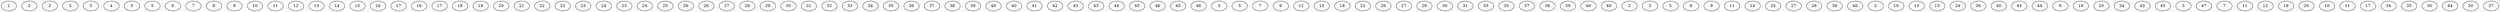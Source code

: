 // The Round Table
digraph {
	"0xfe5b161d2449f6754e8c9ce5eb7fb8623bf2a0fe000d75b9e9c0dca4cb174847" [label=1]
	"0xd6dbb32ebb5dacc3fa207ef760137e004ac1a24cd9e6a73131df837851cd445e" [label=2]
	"0x013f62fd5a5030ffcbf8e988e63e258a0dc10b185f64255f98c988584d0fbf13" [label=2]
	"0x7537f251f7d163a0ce3fd8fc1c8411bc1f546a745cf6a42d9d167f75ac2c9403" [label=3]
	"0x796a9b49166e3290be1df4497598a7b6b1c0f9441cdabed04a64ed5c6db9a6cf" [label=3]
	"0x852f866dd9c2cdcbe34cee38953d60600654533b64055ec78c068432db43e890" [label=4]
	"0xfb70431c45bbac990bd9d258b5c9200ca1ec9ec732c02a4f6ce86d33087d0a7d" [label=5]
	"0x0f3b72fc41f7970d102ab73cde54d1d57632727344a8a0c6739b6272d3cd50f2" [label=5]
	"0x9d705479421b0772e2063b88fa864819ce3058340df2d17d9003dc95479e7c7e" [label=6]
	"0x3c58d137c4a1ed4b55a6efcdcd176488e9031683baa67b8da1a1a5dd23930182" [label=7]
	"0xe3bb1b437a13ad46b419afa0754cbe0a933ef681372f06cb56c5beb1474fac1d" [label=8]
	"0xa3ec30efaa9a513f98381afa5a7f793857ae84c662028ad118eaab0531b8535f" [label=9]
	"0x5fc2847a8608955d58074b3e8350a68edbaadce926ea46e4749fbbc8f69f3c77" [label=10]
	"0xac571dd8903074e634393885dd43af9d671a913c4e25a2f53e2767be19c40b78" [label=11]
	"0xa4eaff6c25ab13a4fe739f57b0c6325d9e4b6f1f8a3f8fe80f86a82d0781ac05" [label=12]
	"0x42061e3916915444df1a975ed9b85a90cdd0c6d8c4453e7234d490f17d7fb0e0" [label=13]
	"0xc1f4f6dbed967c9a72c0a893b7c960c68debc4681da4504688fe15e54f07e60e" [label=14]
	"0x25662eb64a4f465ec49ba632ba405ad35d7809a02b63f1a0b7da49d39116a248" [label=15]
	"0x9590b34f02883fef4439cfac0910214205f5d442f47439f87ff3a60fe5dea7ce" [label=16]
	"0xfce4be1d5a9ca89c207ee4112538d43f54397b929db530de7cf8646490970b5b" [label=17]
	"0x13c5cd6a31eeded30af09e5873018ad04e1706dd149394a63ef0c059c871367e" [label=16]
	"0x8a5fbe13fd639433f86d23da9aa60d774e577b66a94c1e564ed0e2fec1a432c5" [label=17]
	"0xe6e06de88929a5d3f1bc43c16395bd6cf748859218aa794e63557e3eb4a36d30" [label=18]
	"0x6d5e50e704017d020e55dce75f1c332cd977edc40339743eb1fd0a7d668c44fc" [label=19]
	"0x1a5a11d7f8e8dd78e0c350250550ed93e7b0d2acc6fbfe9791b7c1b8cffe33d6" [label=20]
	"0x090fbcda12186c09397ce5dede05bfb74217dc360b445adbc2853a83f1c76093" [label=21]
	"0xb59218f48a08425428e57b6b1af19eed80dec36f3972ed0c2b1fac9278fda39c" [label=22]
	"0x01ae67d141a0e40a87071671e4a84db72fb107ca6dd295db2e9710e2a9601457" [label=23]
	"0xd6f93d867337f92d1f0aac11afc43f0c2181221c3b99d3199e4feab56350b5b4" [label=23]
	"0x7604bbc43eb8774706c8112b9f116de14835d18a9a289446fbe6d0351482e027" [label=24]
	"0x35d70ab2fc8a43fcf291a40cf31c22ddefcf2c54bbd8cb3f52d66b6724da3c9b" [label=23]
	"0xda9bb8bab3d7b2937106bc83d6e512c2a7c82bb8fab50c6e0f62f4a207648393" [label=24]
	"0x9f0c5d62b7fb167bbcb8461878a23acfa20326b7448344f10bbe16c664473eae" [label=25]
	"0xc1b458c090a5b5f9c74b4f1deca16a748b930e69799df9cca4a714d2f929ddde" [label=26]
	"0xa3934f07b2de40601cab010efc56d4827b2ad5a687327b004ebdbcce5b2ad065" [label=26]
	"0xa94fbcac41506e963bfd1f59e8111f097996ded7fba7fc9ba7ef2f16a75b45e2" [label=27]
	"0xbcff0a5f241cee78fee2e1577b2b2849bf44eaf5b79b3b736211a73cceba235d" [label=28]
	"0xa58b6adbf66b56ef4ffcb0c60a3418b209d3f14b0ced08416f702f93b885ef25" [label=29]
	"0xecdb339738f7c7f463e2ae86a365c63534c1c47077f1f3dd1a95dca9de8a8ba5" [label=30]
	"0x332a084bdef5e8462e539213f833ace9eef479897bbbf5307be9ad11937bffbe" [label=31]
	"0x1e477a018942ea1b03d53bf40d320ea3d2e85184610e870c9f8f8d40513ea65b" [label=32]
	"0x39f69e19a28381efb8479ce852570816a0f1798723fcb3fe38d9fa2c8e3ffb3c" [label=33]
	"0x46a2625e40cdbe01e4456947e2251d507d266940fc5d8b6673760c3a496b6e7f" [label=34]
	"0x7446883e76a59d6d2141047e88b2fcf931034a17115ee138d5fdb483929b3071" [label=35]
	"0x8f17808be62f0ed357c4c6a745f346527e2279ed64148e6b603e56a11fe32cb8" [label=36]
	"0x3564b91068d7dd1ada8e6386cc94d2bf78ae077b28a797c13591056186d69431" [label=37]
	"0x9217d0d345915a2e06f22c16a7a96b088858b06cc1676f1342cfe9bc3ffe63b3" [label=38]
	"0xb90242261731403a7ab354bc50aed7e16f15e333ad8ab0f92a1263827e2a8882" [label=39]
	"0xe3eccc311bf22c6f3228fce99782b82db007e50630b28de1be85807c3708caa8" [label=40]
	"0xc783b8338d274b6096c90332280bebdd2a30a61f6f8adb4738a0e8f9c990f7cb" [label=40]
	"0x8e5f10be0ae949aea7b19716ed5ccbe043bb7d8547c93d9c45f299ac109bfe5d" [label=41]
	"0xc44d8b3f41973a7ba904000b0d1e222fb0f7076c4146b9dd533657e70caf2783" [label=42]
	"0xc75feb4a3e6a1c382eb2388a2a5751fa07a5ad56b1c45ccd251182c8f119e64c" [label=43]
	"0xd1373f55a06a8c5ad2e57c3c0a9cd147d3beb4e36626830709d3109bf881d84b" [label=43]
	"0x6fab080c1fb831f4a79ee9ba1c0397db51a243c8a8c03436e6fe38731d504688" [label=44]
	"0x113a468615c1406ff838d31052547ae5665d1ac6078f615098a181fe836a3dc0" [label=45]
	"0xd1fbb8f4b372c28ecdc3f64c84922c64263eb6a48517fd5d891ed387df8536d5" [label=46]
	"0x7af892d90adb2ab2f03e512696aeb3d59b6d1bc323c1882891bdb2bf759d1888" [label=45]
	"0x37cf364602d93292ab1695426fee6c8677844befbea8a1a82211a54ab8c47e71" [label=46]
	"0x73f728855808598bd6c2dbe34fe8d07919657d62de7b7ab6396208b7f1ac4df2" [label=3]
	"0x6c107f54fa93ca63450bf16db88794535e396c6677cf21570bee31477593a6ac" [label=5]
	"0x50a61e404bc88c93266a210c19b07bc6619edbdbe09dbd4dd15a34131cf2f360" [label=7]
	"0x5a5b23a138bcd91513f5f43c72445d0f235c75bfa36b1a428fa700e690701950" [label=9]
	"0x56a6bbb2bd73e91ab7778ce054e80ab016ac6b1f3392cb4bb43a2473b405fc38" [label=12]
	"0xf1f339f63b86e2ba6235dc21f9930d22d87e5be19983a57d2d103a56d2cc1eee" [label=13]
	"0xb194fc50aa7d4c52c92f9dea393a7d9944836f8cf229dc99e273a912875bf580" [label=18]
	"0x43bedf650c74541209aa1578b5820cafd71836e1c9e2c116ccca851b157b2f1c" [label=23]
	"0x0cfef4016526b9ddc31c10767263effec2f8f486713b317d0b68e8bad3ec6a45" [label=26]
	"0x9836313602d53ce5b2a592c0e1484eb90f6ace36df318d11e813f9643108d93c" [label=27]
	"0xe1b0715162a1c43f4f5ea5964d91645d9535bbe7ec4cc87acc775e85ca14d974" [label=29]
	"0x494a6fee511e8fb5820f77195b851f59eed92ee5c065cd22dfdf54796ff225d5" [label=30]
	"0x080b170228c3fecc8b68a45e158da8e939837ae8032b2c6ae9957053ca17eb9a" [label=31]
	"0xd7b83c8ad1b63ff7b602acd48717034a39fca2ac7c58120e786c305aef4e55d4" [label=33]
	"0xaa2d24f58e14076dfe062db132a2a6c484f53413b3bdd0229bdcac1e89a3fa80" [label=35]
	"0x8bec179c2da37643d6da1bc905aa8fb0fb2f4bf10e9df1a2896bae751b5c66bd" [label=37]
	"0xfbd69926a3fd6f4e36b7e8ced8b6372b9114d42fa4f5d802090c94bcbc7688b8" [label=38]
	"0x7adf1de99d4bc5510f3793cca2ea8a9c19413dd9ee39283cdb63065a43f85251" [label=39]
	"0xfbfb4ce4c88d726dd3f4c6eb6ff5e9fd05cf2e02a952e7622eb12d31c0757103" [label=40]
	"0x2acf4373d9c9ce35fbb22aef4919c116ce32306c372f65924734503ebba517ba" [label=46]
	"0x266190fbcdab5989af80264a8653566eefe0e3cbf2fc4c9e3cfc7d5be8015139" [label=2]
	"0x2b063d484a3cd41f52f8a29a05f2ee141f144485b02d36c383c965dc4d5f3536" [label=3]
	"0x785a943298454332e4082a13e38cef594404da7496b53bc13afc374c393e16f9" [label=5]
	"0x87db520965c3d57e92fbf65cbbf61d65a80909b32836fad20acd7374d6f4b57d" [label=8]
	"0x2712d414c3a891f5269a4e3600da4e196fa8307549d42c5843958d910623e6b5" [label=9]
	"0xe6ad1114521799703512b32e51b55728d116cdb237b36ac7c522d062312cc5dc" [label=11]
	"0x368b646ebf921ec18db4a3eb65a8a76e29cf80dba20d3b3595ba9813ee8de03c" [label=14]
	"0xda368504b3be14fe92aee7ff580674d0205f9bfc9aabed14f73a9a16f62d5ff0" [label=25]
	"0x6b6a3d7affe147bb7c693c49c744c7d30d48ab250503cae29a3200b9a9bed4b8" [label=27]
	"0x5d01e30e4be8a18d1a15822402ed202911fe2cb5a408e3e7eb8829cc865b988a" [label=28]
	"0xc71c54badcc83f6e892e00d1d8760e6a9cf1748c4db8f477b6efc6a785f22130" [label=39]
	"0x71ff885ecf64b4d54c92274cfab4abc4aca59062a5b72150ccbb0529f93b6e7a" [label=46]
	"0x29612320ec3b3effbc4a6bc66a80d9ff816bc78eeffed648e1f6ef0684661061" [label=2]
	"0x17a2b00d74e51ea26c978b9cbf9e4551cfce196a982a414214b112a20c578291" [label=10]
	"0x42770218e7451dc3d842ab9ed0d38739ed28d4f7890b1a13a8715d074aee4870" [label=13]
	"0xbc06f4ecccd3a00e5abd60ecfef34f1a4f67e3a6f9e4a086cbcdc55c3a0d92b0" [label=15]
	"0x41be03f3efbc1cad16255464d9babeda1c0d92f1bf0cb5e0f0197c6a7bd20d97" [label=24]
	"0x429185b20b309491b60478905db9cd7e98b7c26386b9ed70d4c5dd8f3344aff7" [label=36]
	"0x8855208acf45a0ec6680a3fbeb5666638400599e21928aa229e1df1ec2bfae4b" [label=40]
	"0xd1b566344beec9f18e7b3f7197c4ab19724f8caabf8e1028ca2059bcb481a1ab" [label=43]
	"0xbd323bbc87770340c7ac0c2af521f4d735df759d685a2ec48c7163a1bb689389" [label=44]
	"0x86e1104b78ec86bcae0832a79a94f593fd2afaebd78da44f5f3f5b4b09d84612" [label=6]
	"0x03405e4e9f5db5259199a4d27bb7d88e8cacd607b9cd5efa1a4cc3532d1a754e" [label=19]
	"0x4393bbc7533fac9aa329206e1f37ada22a45a187b322cf37cc74ffa9330aa90d" [label=20]
	"0x2c21484db7bce072f00d6dc09f39eac6222db09a04daebc77aa048249d47805c" [label=34]
	"0x6beebb0ec7d900c0b68206c047ce47065640df3f38406a43600d64ac6b6d76f9" [label=43]
	"0x580a3b1ac37a771856eb0858f0a75fa7e31c1353726ddd5ab8bc093b57a28972" [label=45]
	"0xdbcaab477fa7d697c4ae487ae1f07b4d322d05ce540b73ea2dc4d8c8ec18b8ba" [label=3]
	"0x2ed8ceb84d836c4fa16824576ec2d0a92c21c9244454bf66f8233f3865038b4d" [label=47]
	"0xf87ce07ec8be7054320d8adecb90852db10f079e5ef7476b8b0f3835792f0af8" [label=7]
	"0x4978278fff70b292a95ae199505230a805a6b401588055e04c552e251c663bb5" [label=11]
	"0xdfef727953ce0febb238c1f646d92171befb1507bc30eaf664817ef781e1c9a4" [label=12]
	"0x36aca464986d65d6e12e08a045e8810ffc18fb957f657ac395c2035d65461c0e" [label=19]
	"0x1d8e32ecdc5d0c31d008db71dcd1f085ea0acb3ba3c9e2b7c663215657b5f38e" [label=20]
	"0xa93466e560ca6e4d76076b1e52b663f25886868819748b42315933eaa93159ae" [label=10]
	"0x0ef458a639175f017b29adb50401b0618b3a16664f624ae9b41840e39ce1a2b4" [label=11]
	"0x19240969b6f381b4dc5d8b5e3b435bd1155344a80df30d8d7d021ef2881a0939" [label=17]
	"0xe8fe8f0037a91bd956db82de8726344a63ec072121d3c806241f4b4f2cbc75cd" [label=34]
	"0x33ccacefd3770b58f269a17843264c518d2ae7905055f555ddcf5232aaa0e92b" [label=35]
	"0xb2bd66fe80a96311bd503250f84ff5c479a0bce3d0ecdca809f6ff25f08e9333" [label=30]
	"0x331faa4522de2b7d98cfff75b0be8ff5440d0f13896b7a6e2fb04330c703dd66" [label=44]
	"0xaa88328f5f277324dc8b4656a371aed9342dea0e962f67c613bb9b8204b17117" [label=20]
	"0x8e9861dd5371cb143389b3f43e883d6a752b1add235074f2ec6f9fbb996943f7" [label=37]
}
